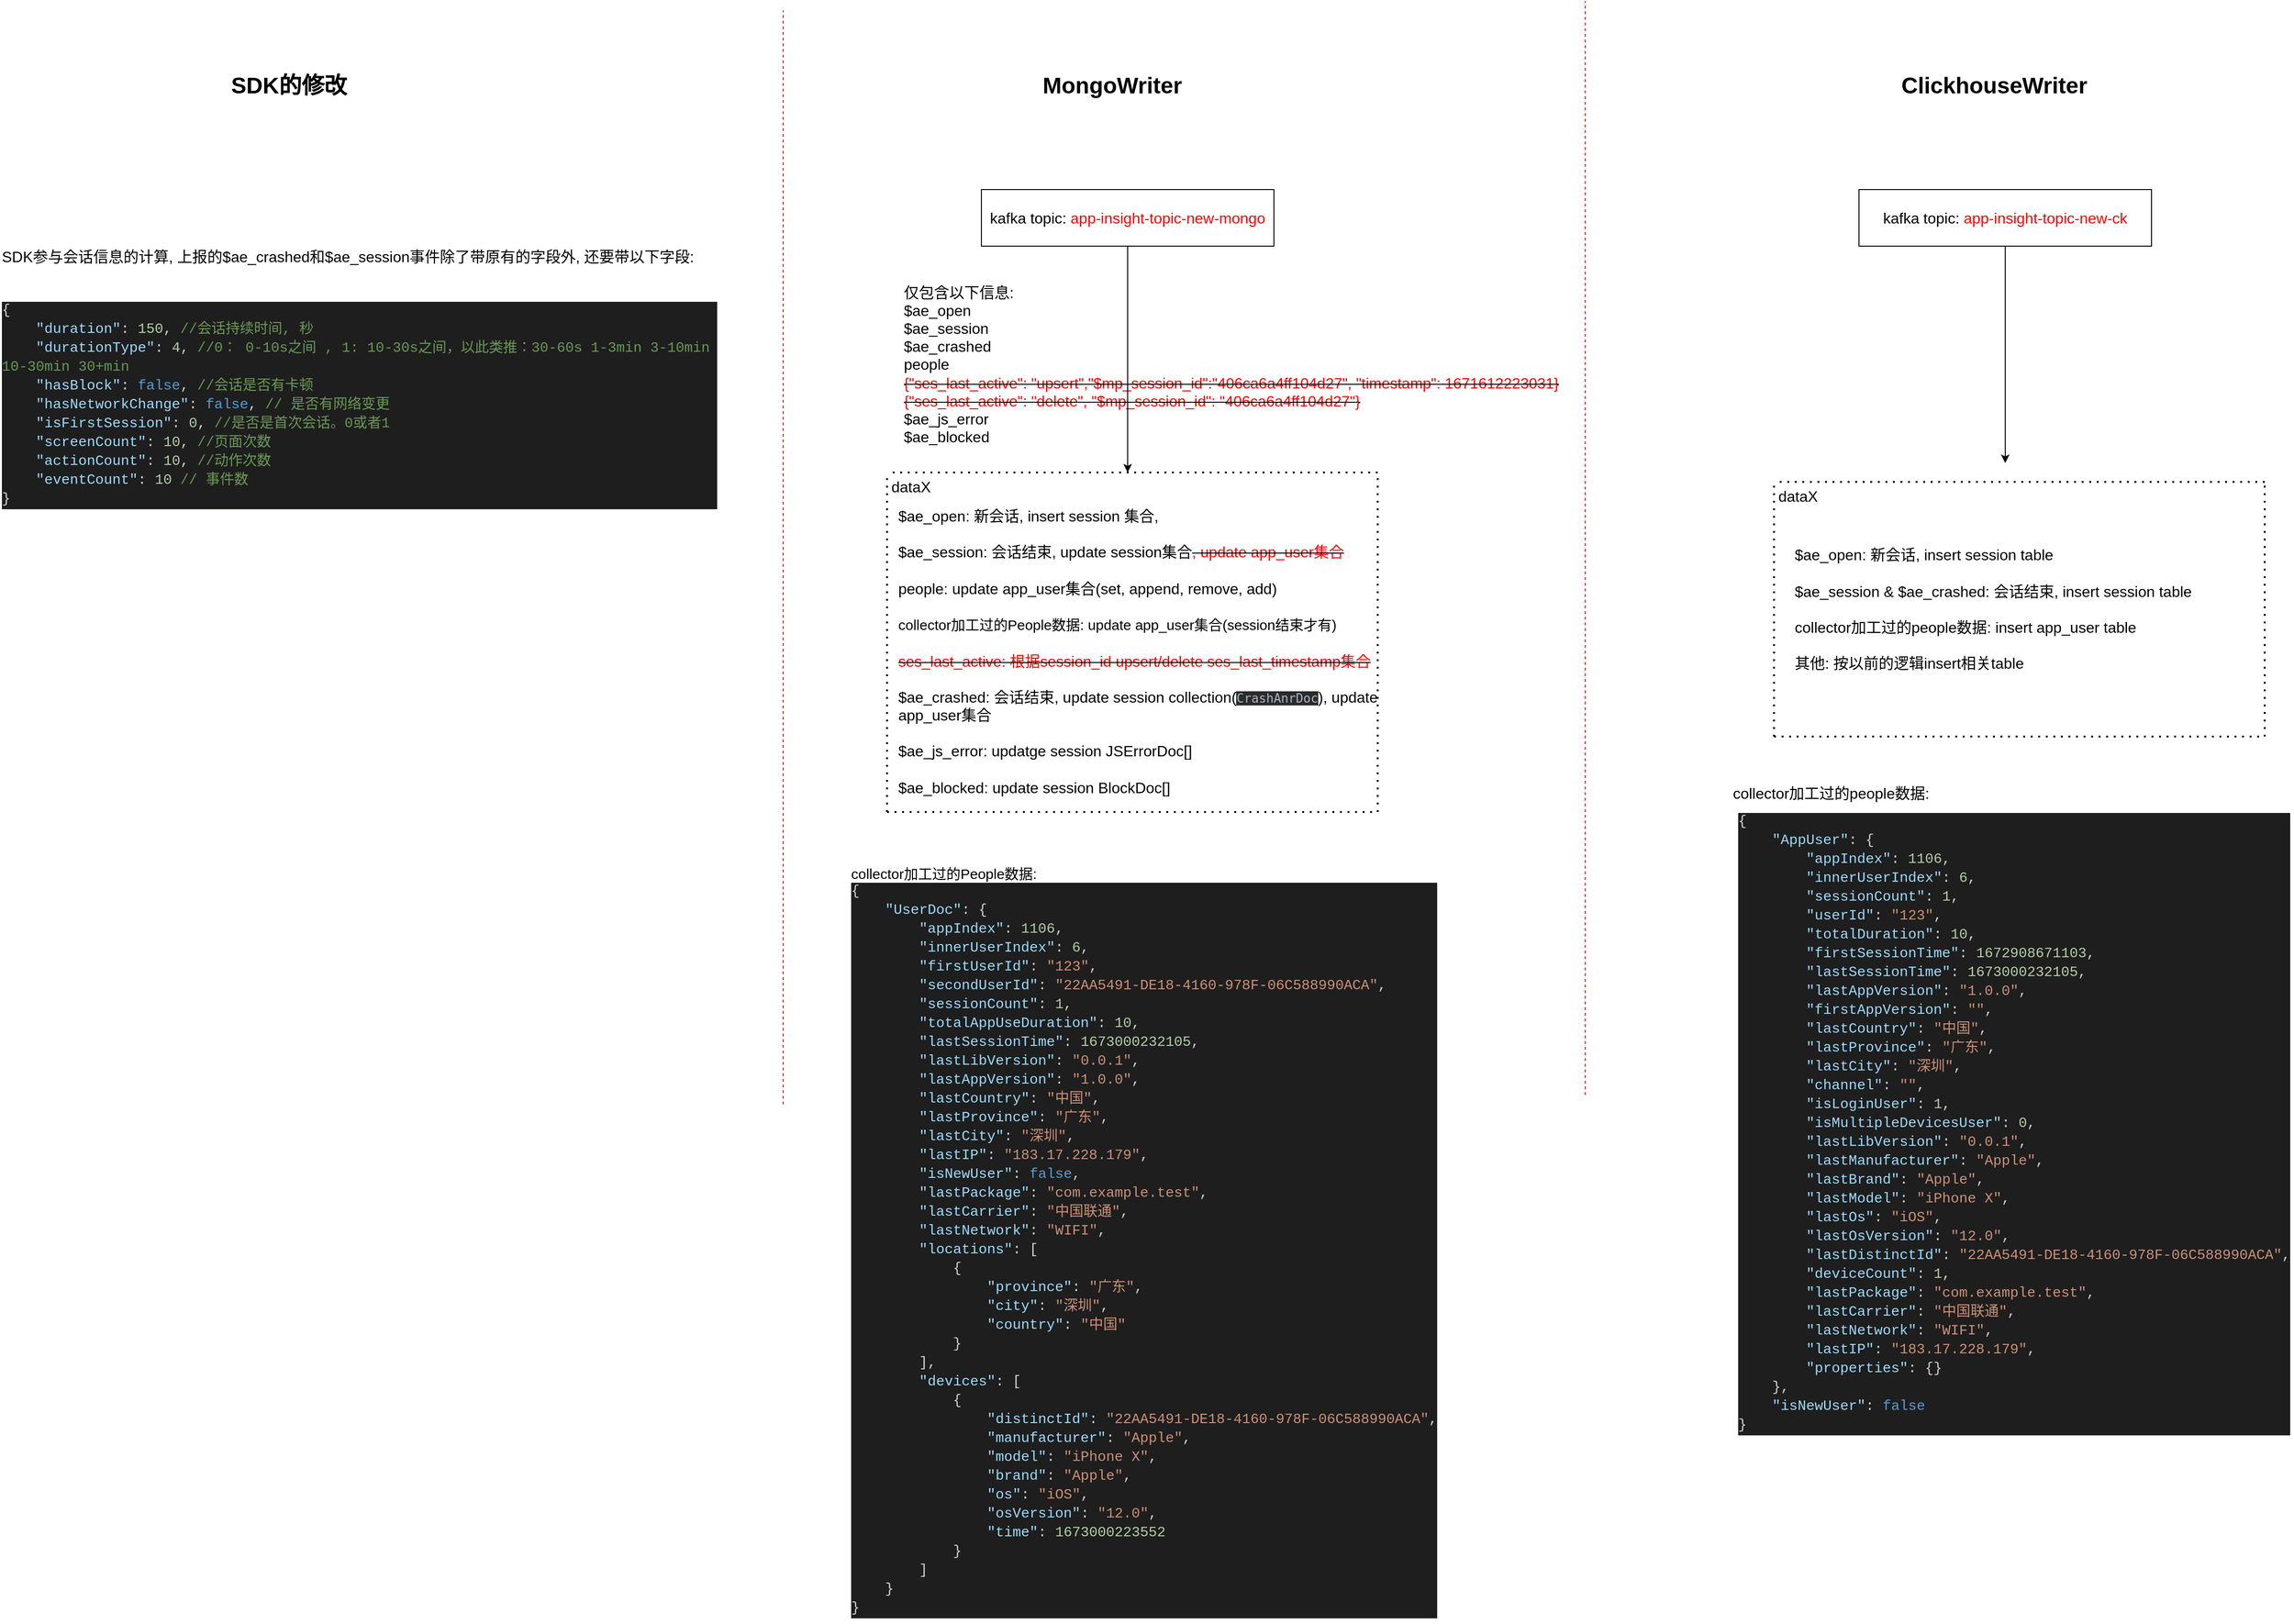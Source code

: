 <mxfile version="20.6.2" type="device"><diagram id="rQK6gWd5GNyABMJk-riK" name="第 1 页"><mxGraphModel dx="1024" dy="604" grid="1" gridSize="10" guides="1" tooltips="1" connect="1" arrows="1" fold="1" page="1" pageScale="1" pageWidth="1600" pageHeight="1200" math="0" shadow="0"><root><mxCell id="0"/><mxCell id="1" parent="0"/><mxCell id="DtQuvlCOOFWUpFNI9Pm0-2" value="&lt;h1&gt;SDK的修改&lt;/h1&gt;&lt;div&gt;&lt;br&gt;&lt;/div&gt;&lt;div&gt;&lt;br&gt;&lt;/div&gt;&lt;div&gt;&lt;br&gt;&lt;/div&gt;&lt;div&gt;&lt;br&gt;&lt;/div&gt;&lt;div&gt;&lt;br&gt;&lt;/div&gt;" style="text;html=1;strokeColor=none;fillColor=none;spacing=5;spacingTop=-20;whiteSpace=wrap;overflow=hidden;rounded=0;" parent="1" vertex="1"><mxGeometry x="380" y="80" width="190" height="120" as="geometry"/></mxCell><mxCell id="DtQuvlCOOFWUpFNI9Pm0-3" value="&lt;font style=&quot;font-size: 16px;&quot;&gt;SDK参与会话信息的计算, 上报的$ae_crashed和$ae_session事件除了带原有的字段外, 还要带以下字段:&lt;br&gt;&lt;br&gt;&lt;br&gt;&lt;div style=&quot;color: rgb(212, 212, 212); background-color: rgb(30, 30, 30); font-family: Consolas, &amp;quot;Courier New&amp;quot;, monospace; font-size: 15px; line-height: 20px;&quot;&gt;&lt;div&gt;{&lt;/div&gt;&lt;div&gt;&amp;nbsp; &amp;nbsp; &lt;span style=&quot;color: #9cdcfe;&quot;&gt;&quot;duration&quot;&lt;/span&gt;: &lt;span style=&quot;color: #b5cea8;&quot;&gt;150&lt;/span&gt;, &lt;span style=&quot;color: #6a9955;&quot;&gt;//会话持续时间, 秒&lt;/span&gt;&lt;/div&gt;&lt;div&gt;&amp;nbsp; &amp;nbsp; &lt;span style=&quot;color: #9cdcfe;&quot;&gt;&quot;durationType&quot;&lt;/span&gt;: &lt;span style=&quot;color: #b5cea8;&quot;&gt;4&lt;/span&gt;, &lt;span style=&quot;color: #6a9955;&quot;&gt;//0： 0-10s之间 , 1: 10-30s之间，以此类推：30-60s 1-3min 3-10min 10-30min 30+min&lt;/span&gt;&lt;/div&gt;&lt;div&gt;&amp;nbsp; &amp;nbsp; &lt;span style=&quot;color: #9cdcfe;&quot;&gt;&quot;hasBlock&quot;&lt;/span&gt;: &lt;span style=&quot;color: #569cd6;&quot;&gt;false&lt;/span&gt;, &lt;span style=&quot;color: #6a9955;&quot;&gt;//会话是否有卡顿&lt;/span&gt;&lt;/div&gt;&lt;div&gt;&amp;nbsp; &amp;nbsp; &lt;span style=&quot;color: #9cdcfe;&quot;&gt;&quot;hasNetworkChange&quot;&lt;/span&gt;: &lt;span style=&quot;color: #569cd6;&quot;&gt;false&lt;/span&gt;, &lt;span style=&quot;color: #6a9955;&quot;&gt;// 是否有网络变更&lt;/span&gt;&lt;/div&gt;&lt;div&gt;&amp;nbsp; &amp;nbsp; &lt;span style=&quot;color: #9cdcfe;&quot;&gt;&quot;isFirstSession&quot;&lt;/span&gt;: &lt;span style=&quot;color: #b5cea8;&quot;&gt;0&lt;/span&gt;, &lt;span style=&quot;color: #6a9955;&quot;&gt;//是否是首次会话。0或者1&lt;/span&gt;&lt;/div&gt;&lt;div&gt;&amp;nbsp; &amp;nbsp; &lt;span style=&quot;color: #9cdcfe;&quot;&gt;&quot;screenCount&quot;&lt;/span&gt;: &lt;span style=&quot;color: #b5cea8;&quot;&gt;10&lt;/span&gt;, &lt;span style=&quot;color: #6a9955;&quot;&gt;//页面次数&lt;/span&gt;&lt;/div&gt;&lt;div&gt;&amp;nbsp; &amp;nbsp; &lt;span style=&quot;color: #9cdcfe;&quot;&gt;&quot;actionCount&quot;&lt;/span&gt;: &lt;span style=&quot;color: #b5cea8;&quot;&gt;10&lt;/span&gt;, &lt;span style=&quot;color: #6a9955;&quot;&gt;//动作次数&lt;/span&gt;&lt;/div&gt;&lt;div&gt;&amp;nbsp; &amp;nbsp; &lt;span style=&quot;color: #9cdcfe;&quot;&gt;&quot;eventCount&quot;&lt;/span&gt;: &lt;span style=&quot;color: #b5cea8;&quot;&gt;10&lt;/span&gt; &lt;span style=&quot;color: #6a9955;&quot;&gt;// 事件数&lt;/span&gt;&lt;/div&gt;&lt;div&gt;}&lt;/div&gt;&lt;/div&gt;&lt;/font&gt;" style="text;html=1;strokeColor=none;fillColor=none;align=left;verticalAlign=middle;whiteSpace=wrap;rounded=0;" parent="1" vertex="1"><mxGeometry x="140" y="350" width="760" height="120" as="geometry"/></mxCell><mxCell id="DtQuvlCOOFWUpFNI9Pm0-4" value="" style="endArrow=none;dashed=1;html=1;rounded=0;fontSize=16;strokeColor=#FF0000;" parent="1" edge="1"><mxGeometry width="50" height="50" relative="1" as="geometry"><mxPoint x="1820" y="1170" as="sourcePoint"/><mxPoint x="1820" y="10" as="targetPoint"/></mxGeometry></mxCell><mxCell id="DtQuvlCOOFWUpFNI9Pm0-5" value="&lt;h1&gt;MongoWriter&lt;/h1&gt;&lt;div&gt;&lt;br&gt;&lt;/div&gt;&lt;div&gt;&lt;br&gt;&lt;/div&gt;&lt;div&gt;&lt;br&gt;&lt;/div&gt;&lt;div&gt;&lt;br&gt;&lt;/div&gt;&lt;div&gt;&lt;br&gt;&lt;/div&gt;" style="text;html=1;strokeColor=none;fillColor=none;spacing=5;spacingTop=-20;whiteSpace=wrap;overflow=hidden;rounded=0;" parent="1" vertex="1"><mxGeometry x="1240" y="80" width="190" height="120" as="geometry"/></mxCell><mxCell id="fqv1lllVN-CU5qHzUYmf-2" value="" style="group" parent="1" vertex="1" connectable="0"><mxGeometry x="1070" y="280" width="1500" height="1450" as="geometry"/></mxCell><mxCell id="DtQuvlCOOFWUpFNI9Pm0-7" value="&lt;div style=&quot;text-align: left;&quot;&gt;仅包含以下信息:&lt;/div&gt;&lt;div style=&quot;text-align: left;&quot;&gt;&lt;span style=&quot;background-color: initial;&quot;&gt;$ae_open&lt;/span&gt;&lt;/div&gt;&lt;div style=&quot;text-align: left;&quot;&gt;&lt;span style=&quot;background-color: initial;&quot;&gt;$ae_session&lt;/span&gt;&lt;/div&gt;&lt;div style=&quot;text-align: left;&quot;&gt;&lt;span style=&quot;background-color: initial;&quot;&gt;$ae_crashed&lt;/span&gt;&lt;/div&gt;&lt;div style=&quot;text-align: left;&quot;&gt;&lt;span style=&quot;background-color: initial;&quot;&gt;people&lt;/span&gt;&lt;/div&gt;&lt;div style=&quot;text-align: left;&quot;&gt;&lt;strike&gt;&lt;font color=&quot;#ff0000&quot;&gt;{&quot;ses_last_active&quot;: &quot;upsert&quot;,&quot;$mp_session_id&quot;:&quot;406ca6a4ff104d27&quot;, &quot;timestamp&quot;:&amp;nbsp;1671612223031&lt;span style=&quot;background-color: initial;&quot;&gt;}&lt;/span&gt;&lt;/font&gt;&lt;/strike&gt;&lt;/div&gt;&lt;div style=&quot;text-align: left;&quot;&gt;&lt;strike&gt;&lt;font color=&quot;#ff0000&quot;&gt;&lt;span style=&quot;background-color: initial;&quot;&gt;{&quot;ses_last_active&quot;: &quot;delete&quot;,&amp;nbsp;&lt;/span&gt;&lt;span style=&quot;background-color: initial;&quot;&gt;&quot;$mp_session_id&quot;: &quot;406ca6a4ff104d27&quot;&lt;/span&gt;&lt;span style=&quot;background-color: initial;&quot;&gt;}&lt;/span&gt;&lt;/font&gt;&lt;/strike&gt;&lt;/div&gt;&lt;div style=&quot;text-align: left;&quot;&gt;&lt;span style=&quot;&quot;&gt;$ae_js_error&lt;/span&gt;&lt;span style=&quot;background-color: initial;&quot;&gt;&lt;br&gt;&lt;/span&gt;&lt;/div&gt;&lt;div style=&quot;text-align: left;&quot;&gt;&lt;span style=&quot;&quot;&gt;$ae_blocked&lt;/span&gt;&lt;span style=&quot;&quot;&gt;&lt;br&gt;&lt;/span&gt;&lt;/div&gt;&lt;span style=&quot;text-align: left;&quot;&gt;&lt;br&gt;&lt;/span&gt;" style="text;html=1;strokeColor=none;fillColor=none;align=center;verticalAlign=middle;whiteSpace=wrap;rounded=0;fontSize=16;" parent="fqv1lllVN-CU5qHzUYmf-2" vertex="1"><mxGeometry x="20" y="110" width="710" height="30" as="geometry"/></mxCell><mxCell id="DtQuvlCOOFWUpFNI9Pm0-12" value="" style="endArrow=classic;html=1;rounded=0;strokeColor=#000000;fontSize=16;exitX=0.5;exitY=1;exitDx=0;exitDy=0;" parent="fqv1lllVN-CU5qHzUYmf-2" source="DtQuvlCOOFWUpFNI9Pm0-6" edge="1"><mxGeometry width="50" height="50" relative="1" as="geometry"><mxPoint x="130" y="40" as="sourcePoint"/><mxPoint x="265" y="230" as="targetPoint"/></mxGeometry></mxCell><mxCell id="fqv1lllVN-CU5qHzUYmf-1" value="" style="group" parent="fqv1lllVN-CU5qHzUYmf-2" vertex="1" connectable="0"><mxGeometry y="230" width="560" height="380" as="geometry"/></mxCell><mxCell id="DtQuvlCOOFWUpFNI9Pm0-8" value="" style="endArrow=none;dashed=1;html=1;dashPattern=1 3;strokeWidth=2;rounded=0;strokeColor=#000000;fontSize=16;" parent="fqv1lllVN-CU5qHzUYmf-1" edge="1"><mxGeometry width="50" height="50" relative="1" as="geometry"><mxPoint x="10" y="360" as="sourcePoint"/><mxPoint x="10" as="targetPoint"/></mxGeometry></mxCell><mxCell id="DtQuvlCOOFWUpFNI9Pm0-9" value="" style="endArrow=none;dashed=1;html=1;dashPattern=1 3;strokeWidth=2;rounded=0;strokeColor=#000000;fontSize=16;" parent="fqv1lllVN-CU5qHzUYmf-1" edge="1"><mxGeometry width="50" height="50" relative="1" as="geometry"><mxPoint x="530" as="sourcePoint"/><mxPoint x="10" as="targetPoint"/></mxGeometry></mxCell><mxCell id="DtQuvlCOOFWUpFNI9Pm0-10" value="" style="endArrow=none;dashed=1;html=1;dashPattern=1 3;strokeWidth=2;rounded=0;strokeColor=#000000;fontSize=16;" parent="fqv1lllVN-CU5qHzUYmf-1" edge="1"><mxGeometry width="50" height="50" relative="1" as="geometry"><mxPoint x="530" y="360" as="sourcePoint"/><mxPoint x="530" as="targetPoint"/></mxGeometry></mxCell><mxCell id="DtQuvlCOOFWUpFNI9Pm0-11" value="dataX" style="text;html=1;align=center;verticalAlign=middle;resizable=0;points=[];autosize=1;strokeColor=none;fillColor=none;fontSize=16;" parent="fqv1lllVN-CU5qHzUYmf-1" vertex="1"><mxGeometry width="70" height="30" as="geometry"/></mxCell><mxCell id="DtQuvlCOOFWUpFNI9Pm0-13" value="$ae_open: 新会话, insert session 集合,&amp;nbsp;&amp;nbsp;&lt;br&gt;&lt;br&gt;$ae_session: 会话结束, update session集合&lt;strike&gt;&lt;font color=&quot;#ff0000&quot;&gt;, update app_user集合&lt;/font&gt;&lt;/strike&gt;&lt;br&gt;&lt;br&gt;people: update app_user集合(set, append, remove, add)&lt;br&gt;&lt;br&gt;&lt;span style=&quot;font-size: 15px;&quot;&gt;collector加工过的People数据: update app_user集合(session结束才有)&lt;/span&gt;&lt;br&gt;&amp;nbsp;&lt;br&gt;&lt;strike&gt;&lt;font color=&quot;#ff0000&quot;&gt;&lt;span style=&quot;&quot;&gt;ses_last_active&lt;/span&gt;: 根据session_id upsert/delete ses_last_timestamp集合&lt;/font&gt;&lt;/strike&gt;&lt;br&gt;&lt;br&gt;$ae_crashed: 会话结束, update session collection(&lt;span style=&quot;background-color: rgb(43, 43, 43); color: rgb(169, 183, 198); font-family: &amp;quot;JetBrains Mono&amp;quot;, monospace; font-size: 9.8pt;&quot;&gt;CrashAnrDoc&lt;/span&gt;&lt;span style=&quot;background-color: initial;&quot;&gt;), update&lt;br&gt;&lt;/span&gt;app_user集合&lt;br&gt;&lt;br&gt;$ae_js_error: updatge session&amp;nbsp;JSErrorDoc[]&lt;br&gt;&lt;br&gt;$ae_blocked: update session&amp;nbsp;BlockDoc[]" style="text;html=1;align=left;verticalAlign=middle;resizable=0;points=[];autosize=1;strokeColor=none;fillColor=none;fontSize=16;" parent="fqv1lllVN-CU5qHzUYmf-1" vertex="1"><mxGeometry x="20" y="30" width="520" height="320" as="geometry"/></mxCell><mxCell id="DtQuvlCOOFWUpFNI9Pm0-14" value="" style="endArrow=none;dashed=1;html=1;dashPattern=1 3;strokeWidth=2;rounded=0;strokeColor=#000000;fontSize=16;" parent="fqv1lllVN-CU5qHzUYmf-1" edge="1"><mxGeometry width="50" height="50" relative="1" as="geometry"><mxPoint x="10" y="360" as="sourcePoint"/><mxPoint x="530" y="360" as="targetPoint"/></mxGeometry></mxCell><mxCell id="fqv1lllVN-CU5qHzUYmf-6" value="" style="group" parent="fqv1lllVN-CU5qHzUYmf-2" vertex="1" connectable="0"><mxGeometry x="940" y="240" width="560" height="270" as="geometry"/></mxCell><mxCell id="fqv1lllVN-CU5qHzUYmf-7" value="" style="endArrow=none;dashed=1;html=1;dashPattern=1 3;strokeWidth=2;rounded=0;strokeColor=#000000;fontSize=16;" parent="fqv1lllVN-CU5qHzUYmf-6" edge="1"><mxGeometry width="50" height="50" relative="1" as="geometry"><mxPoint x="10" y="270" as="sourcePoint"/><mxPoint x="10" as="targetPoint"/></mxGeometry></mxCell><mxCell id="fqv1lllVN-CU5qHzUYmf-8" value="" style="endArrow=none;dashed=1;html=1;dashPattern=1 3;strokeWidth=2;rounded=0;strokeColor=#000000;fontSize=16;" parent="fqv1lllVN-CU5qHzUYmf-6" edge="1"><mxGeometry width="50" height="50" relative="1" as="geometry"><mxPoint x="530" as="sourcePoint"/><mxPoint x="10" as="targetPoint"/></mxGeometry></mxCell><mxCell id="fqv1lllVN-CU5qHzUYmf-9" value="" style="endArrow=none;dashed=1;html=1;dashPattern=1 3;strokeWidth=2;rounded=0;strokeColor=#000000;fontSize=16;" parent="fqv1lllVN-CU5qHzUYmf-6" edge="1"><mxGeometry width="50" height="50" relative="1" as="geometry"><mxPoint x="530" y="270" as="sourcePoint"/><mxPoint x="530" as="targetPoint"/></mxGeometry></mxCell><mxCell id="fqv1lllVN-CU5qHzUYmf-10" value="dataX" style="text;html=1;align=center;verticalAlign=middle;resizable=0;points=[];autosize=1;strokeColor=none;fillColor=none;fontSize=16;" parent="fqv1lllVN-CU5qHzUYmf-6" vertex="1"><mxGeometry width="70" height="30" as="geometry"/></mxCell><mxCell id="fqv1lllVN-CU5qHzUYmf-11" value="$ae_open: 新会话, insert session table&amp;nbsp;&amp;nbsp;&lt;br&gt;&lt;br&gt;$ae_session &amp;amp; $ae_crashed: 会话结束, insert session table&lt;br&gt;&lt;br&gt;collector加工过的people数据: insert app_user table&lt;br&gt;&amp;nbsp;&lt;br&gt;其他: 按以前的逻辑insert相关table" style="text;html=1;align=left;verticalAlign=middle;resizable=0;points=[];autosize=1;strokeColor=none;fillColor=none;fontSize=16;" parent="fqv1lllVN-CU5qHzUYmf-6" vertex="1"><mxGeometry x="30" y="60" width="440" height="150" as="geometry"/></mxCell><mxCell id="fqv1lllVN-CU5qHzUYmf-12" value="" style="endArrow=none;dashed=1;html=1;dashPattern=1 3;strokeWidth=2;rounded=0;strokeColor=#000000;fontSize=16;" parent="fqv1lllVN-CU5qHzUYmf-6" edge="1"><mxGeometry width="50" height="50" relative="1" as="geometry"><mxPoint x="10" y="270" as="sourcePoint"/><mxPoint x="530" y="270" as="targetPoint"/></mxGeometry></mxCell><mxCell id="fqv1lllVN-CU5qHzUYmf-16" value="&lt;span style=&quot;font-size: 16px; text-align: left;&quot;&gt;collector加工过的people数据:&lt;/span&gt;" style="text;html=1;align=center;verticalAlign=middle;resizable=0;points=[];autosize=1;strokeColor=none;fillColor=none;" parent="fqv1lllVN-CU5qHzUYmf-2" vertex="1"><mxGeometry x="895" y="555" width="230" height="30" as="geometry"/></mxCell><mxCell id="fqv1lllVN-CU5qHzUYmf-14" value="&lt;div style=&quot;color: rgb(212, 212, 212); background-color: rgb(30, 30, 30); font-family: Consolas, &amp;quot;Courier New&amp;quot;, monospace; font-size: 15px; line-height: 20px;&quot;&gt;&lt;div style=&quot;line-height: 20px;&quot;&gt;&lt;div&gt;{&lt;/div&gt;&lt;div&gt;&amp;nbsp; &amp;nbsp; &lt;span style=&quot;color: #9cdcfe;&quot;&gt;&quot;AppUser&quot;&lt;/span&gt;: {&lt;/div&gt;&lt;div&gt;&amp;nbsp; &amp;nbsp; &amp;nbsp; &amp;nbsp; &lt;span style=&quot;color: #9cdcfe;&quot;&gt;&quot;appIndex&quot;&lt;/span&gt;: &lt;span style=&quot;color: #b5cea8;&quot;&gt;1106&lt;/span&gt;,&lt;/div&gt;&lt;div&gt;&amp;nbsp; &amp;nbsp; &amp;nbsp; &amp;nbsp; &lt;span style=&quot;color: #9cdcfe;&quot;&gt;&quot;innerUserIndex&quot;&lt;/span&gt;: &lt;span style=&quot;color: #b5cea8;&quot;&gt;6&lt;/span&gt;,&lt;/div&gt;&lt;div&gt;&amp;nbsp; &amp;nbsp; &amp;nbsp; &amp;nbsp; &lt;span style=&quot;color: #9cdcfe;&quot;&gt;&quot;sessionCount&quot;&lt;/span&gt;: &lt;span style=&quot;color: #b5cea8;&quot;&gt;1&lt;/span&gt;,&lt;/div&gt;&lt;div&gt;&amp;nbsp; &amp;nbsp; &amp;nbsp; &amp;nbsp; &lt;span style=&quot;color: #9cdcfe;&quot;&gt;&quot;userId&quot;&lt;/span&gt;: &lt;span style=&quot;color: #ce9178;&quot;&gt;&quot;123&quot;&lt;/span&gt;,&lt;/div&gt;&lt;div&gt;&amp;nbsp; &amp;nbsp; &amp;nbsp; &amp;nbsp; &lt;span style=&quot;color: #9cdcfe;&quot;&gt;&quot;totalDuration&quot;&lt;/span&gt;: &lt;span style=&quot;color: #b5cea8;&quot;&gt;10&lt;/span&gt;,&lt;/div&gt;&lt;div&gt;&amp;nbsp; &amp;nbsp; &amp;nbsp; &amp;nbsp; &lt;span style=&quot;color: #9cdcfe;&quot;&gt;&quot;firstSessionTime&quot;&lt;/span&gt;: &lt;span style=&quot;color: #b5cea8;&quot;&gt;1672908671103&lt;/span&gt;,&lt;/div&gt;&lt;div&gt;&amp;nbsp; &amp;nbsp; &amp;nbsp; &amp;nbsp; &lt;span style=&quot;color: #9cdcfe;&quot;&gt;&quot;lastSessionTime&quot;&lt;/span&gt;: &lt;span style=&quot;color: #b5cea8;&quot;&gt;1673000232105&lt;/span&gt;,&lt;/div&gt;&lt;div&gt;&amp;nbsp; &amp;nbsp; &amp;nbsp; &amp;nbsp; &lt;span style=&quot;color: #9cdcfe;&quot;&gt;&quot;lastAppVersion&quot;&lt;/span&gt;: &lt;span style=&quot;color: #ce9178;&quot;&gt;&quot;1.0.0&quot;&lt;/span&gt;,&lt;/div&gt;&lt;div&gt;&amp;nbsp; &amp;nbsp; &amp;nbsp; &amp;nbsp; &lt;span style=&quot;color: #9cdcfe;&quot;&gt;&quot;firstAppVersion&quot;&lt;/span&gt;: &lt;span style=&quot;color: #ce9178;&quot;&gt;&quot;&quot;&lt;/span&gt;,&lt;/div&gt;&lt;div&gt;&amp;nbsp; &amp;nbsp; &amp;nbsp; &amp;nbsp; &lt;span style=&quot;color: #9cdcfe;&quot;&gt;&quot;lastCountry&quot;&lt;/span&gt;: &lt;span style=&quot;color: #ce9178;&quot;&gt;&quot;中国&quot;&lt;/span&gt;,&lt;/div&gt;&lt;div&gt;&amp;nbsp; &amp;nbsp; &amp;nbsp; &amp;nbsp; &lt;span style=&quot;color: #9cdcfe;&quot;&gt;&quot;lastProvince&quot;&lt;/span&gt;: &lt;span style=&quot;color: #ce9178;&quot;&gt;&quot;广东&quot;&lt;/span&gt;,&lt;/div&gt;&lt;div&gt;&amp;nbsp; &amp;nbsp; &amp;nbsp; &amp;nbsp; &lt;span style=&quot;color: #9cdcfe;&quot;&gt;&quot;lastCity&quot;&lt;/span&gt;: &lt;span style=&quot;color: #ce9178;&quot;&gt;&quot;深圳&quot;&lt;/span&gt;,&lt;/div&gt;&lt;div&gt;&amp;nbsp; &amp;nbsp; &amp;nbsp; &amp;nbsp; &lt;span style=&quot;color: #9cdcfe;&quot;&gt;&quot;channel&quot;&lt;/span&gt;: &lt;span style=&quot;color: #ce9178;&quot;&gt;&quot;&quot;&lt;/span&gt;,&lt;/div&gt;&lt;div&gt;&amp;nbsp; &amp;nbsp; &amp;nbsp; &amp;nbsp; &lt;span style=&quot;color: #9cdcfe;&quot;&gt;&quot;isLoginUser&quot;&lt;/span&gt;: &lt;span style=&quot;color: #b5cea8;&quot;&gt;1&lt;/span&gt;,&lt;/div&gt;&lt;div&gt;&amp;nbsp; &amp;nbsp; &amp;nbsp; &amp;nbsp; &lt;span style=&quot;color: #9cdcfe;&quot;&gt;&quot;isMultipleDevicesUser&quot;&lt;/span&gt;: &lt;span style=&quot;color: #b5cea8;&quot;&gt;0&lt;/span&gt;,&lt;/div&gt;&lt;div&gt;&amp;nbsp; &amp;nbsp; &amp;nbsp; &amp;nbsp; &lt;span style=&quot;color: #9cdcfe;&quot;&gt;&quot;lastLibVersion&quot;&lt;/span&gt;: &lt;span style=&quot;color: #ce9178;&quot;&gt;&quot;0.0.1&quot;&lt;/span&gt;,&lt;/div&gt;&lt;div&gt;&amp;nbsp; &amp;nbsp; &amp;nbsp; &amp;nbsp; &lt;span style=&quot;color: #9cdcfe;&quot;&gt;&quot;lastManufacturer&quot;&lt;/span&gt;: &lt;span style=&quot;color: #ce9178;&quot;&gt;&quot;Apple&quot;&lt;/span&gt;,&lt;/div&gt;&lt;div&gt;&amp;nbsp; &amp;nbsp; &amp;nbsp; &amp;nbsp; &lt;span style=&quot;color: #9cdcfe;&quot;&gt;&quot;lastBrand&quot;&lt;/span&gt;: &lt;span style=&quot;color: #ce9178;&quot;&gt;&quot;Apple&quot;&lt;/span&gt;,&lt;/div&gt;&lt;div&gt;&amp;nbsp; &amp;nbsp; &amp;nbsp; &amp;nbsp; &lt;span style=&quot;color: #9cdcfe;&quot;&gt;&quot;lastModel&quot;&lt;/span&gt;: &lt;span style=&quot;color: #ce9178;&quot;&gt;&quot;iPhone X&quot;&lt;/span&gt;,&lt;/div&gt;&lt;div&gt;&amp;nbsp; &amp;nbsp; &amp;nbsp; &amp;nbsp; &lt;span style=&quot;color: #9cdcfe;&quot;&gt;&quot;lastOs&quot;&lt;/span&gt;: &lt;span style=&quot;color: #ce9178;&quot;&gt;&quot;iOS&quot;&lt;/span&gt;,&lt;/div&gt;&lt;div&gt;&amp;nbsp; &amp;nbsp; &amp;nbsp; &amp;nbsp; &lt;span style=&quot;color: #9cdcfe;&quot;&gt;&quot;lastOsVersion&quot;&lt;/span&gt;: &lt;span style=&quot;color: #ce9178;&quot;&gt;&quot;12.0&quot;&lt;/span&gt;,&lt;/div&gt;&lt;div&gt;&amp;nbsp; &amp;nbsp; &amp;nbsp; &amp;nbsp; &lt;span style=&quot;color: #9cdcfe;&quot;&gt;&quot;lastDistinctId&quot;&lt;/span&gt;: &lt;span style=&quot;color: #ce9178;&quot;&gt;&quot;22AA5491-DE18-4160-978F-06C588990ACA&quot;&lt;/span&gt;,&lt;/div&gt;&lt;div&gt;&amp;nbsp; &amp;nbsp; &amp;nbsp; &amp;nbsp; &lt;span style=&quot;color: #9cdcfe;&quot;&gt;&quot;deviceCount&quot;&lt;/span&gt;: &lt;span style=&quot;color: #b5cea8;&quot;&gt;1&lt;/span&gt;,&lt;/div&gt;&lt;div&gt;&amp;nbsp; &amp;nbsp; &amp;nbsp; &amp;nbsp; &lt;span style=&quot;color: #9cdcfe;&quot;&gt;&quot;lastPackage&quot;&lt;/span&gt;: &lt;span style=&quot;color: #ce9178;&quot;&gt;&quot;com.example.test&quot;&lt;/span&gt;,&lt;/div&gt;&lt;div&gt;&amp;nbsp; &amp;nbsp; &amp;nbsp; &amp;nbsp; &lt;span style=&quot;color: #9cdcfe;&quot;&gt;&quot;lastCarrier&quot;&lt;/span&gt;: &lt;span style=&quot;color: #ce9178;&quot;&gt;&quot;中国联通&quot;&lt;/span&gt;,&lt;/div&gt;&lt;div&gt;&amp;nbsp; &amp;nbsp; &amp;nbsp; &amp;nbsp; &lt;span style=&quot;color: #9cdcfe;&quot;&gt;&quot;lastNetwork&quot;&lt;/span&gt;: &lt;span style=&quot;color: #ce9178;&quot;&gt;&quot;WIFI&quot;&lt;/span&gt;,&lt;/div&gt;&lt;div&gt;&amp;nbsp; &amp;nbsp; &amp;nbsp; &amp;nbsp; &lt;span style=&quot;color: #9cdcfe;&quot;&gt;&quot;lastIP&quot;&lt;/span&gt;: &lt;span style=&quot;color: #ce9178;&quot;&gt;&quot;183.17.228.179&quot;&lt;/span&gt;,&lt;/div&gt;&lt;div&gt;&amp;nbsp; &amp;nbsp; &amp;nbsp; &amp;nbsp; &lt;span style=&quot;color: #9cdcfe;&quot;&gt;&quot;properties&quot;&lt;/span&gt;: {}&lt;/div&gt;&lt;div&gt;&amp;nbsp; &amp;nbsp; },&lt;/div&gt;&lt;div&gt;&amp;nbsp; &amp;nbsp; &lt;span style=&quot;color: #9cdcfe;&quot;&gt;&quot;isNewUser&quot;&lt;/span&gt;: &lt;span style=&quot;color: #569cd6;&quot;&gt;false&lt;/span&gt;&lt;/div&gt;&lt;div&gt;}&lt;/div&gt;&lt;/div&gt;&lt;/div&gt;" style="text;html=1;align=left;verticalAlign=middle;resizable=0;points=[];autosize=1;strokeColor=none;fillColor=none;" parent="fqv1lllVN-CU5qHzUYmf-2" vertex="1"><mxGeometry x="910" y="585" width="560" height="670" as="geometry"/></mxCell><mxCell id="glbM1cK8dcFac4NOkFgi-1" value="&lt;font style=&quot;font-size: 15px;&quot;&gt;collector加工过的People数据:&lt;/font&gt;&lt;br&gt;&lt;div style=&quot;color: rgb(212, 212, 212); background-color: rgb(30, 30, 30); font-family: Consolas, &amp;quot;Courier New&amp;quot;, monospace; font-size: 15px; line-height: 20px;&quot;&gt;&lt;div&gt;{&lt;/div&gt;&lt;div&gt;&amp;nbsp; &amp;nbsp; &lt;span style=&quot;color: #9cdcfe;&quot;&gt;&quot;UserDoc&quot;&lt;/span&gt;: {&lt;/div&gt;&lt;div&gt;&amp;nbsp; &amp;nbsp; &amp;nbsp; &amp;nbsp; &lt;span style=&quot;color: #9cdcfe;&quot;&gt;&quot;appIndex&quot;&lt;/span&gt;: &lt;span style=&quot;color: #b5cea8;&quot;&gt;1106&lt;/span&gt;,&lt;/div&gt;&lt;div&gt;&amp;nbsp; &amp;nbsp; &amp;nbsp; &amp;nbsp; &lt;span style=&quot;color: #9cdcfe;&quot;&gt;&quot;innerUserIndex&quot;&lt;/span&gt;: &lt;span style=&quot;color: #b5cea8;&quot;&gt;6&lt;/span&gt;,&lt;/div&gt;&lt;div&gt;&amp;nbsp; &amp;nbsp; &amp;nbsp; &amp;nbsp; &lt;span style=&quot;color: #9cdcfe;&quot;&gt;&quot;firstUserId&quot;&lt;/span&gt;: &lt;span style=&quot;color: #ce9178;&quot;&gt;&quot;123&quot;&lt;/span&gt;,&lt;/div&gt;&lt;div&gt;&amp;nbsp; &amp;nbsp; &amp;nbsp; &amp;nbsp; &lt;span style=&quot;color: #9cdcfe;&quot;&gt;&quot;secondUserId&quot;&lt;/span&gt;: &lt;span style=&quot;color: #ce9178;&quot;&gt;&quot;22AA5491-DE18-4160-978F-06C588990ACA&quot;&lt;/span&gt;,&lt;/div&gt;&lt;div&gt;&amp;nbsp; &amp;nbsp; &amp;nbsp; &amp;nbsp; &lt;span style=&quot;color: #9cdcfe;&quot;&gt;&quot;sessionCount&quot;&lt;/span&gt;: &lt;span style=&quot;color: #b5cea8;&quot;&gt;1&lt;/span&gt;,&lt;/div&gt;&lt;div&gt;&amp;nbsp; &amp;nbsp; &amp;nbsp; &amp;nbsp; &lt;span style=&quot;color: #9cdcfe;&quot;&gt;&quot;totalAppUseDuration&quot;&lt;/span&gt;: &lt;span style=&quot;color: #b5cea8;&quot;&gt;10&lt;/span&gt;,&lt;/div&gt;&lt;div&gt;&amp;nbsp; &amp;nbsp; &amp;nbsp; &amp;nbsp; &lt;span style=&quot;color: #9cdcfe;&quot;&gt;&quot;lastSessionTime&quot;&lt;/span&gt;: &lt;span style=&quot;color: #b5cea8;&quot;&gt;1673000232105&lt;/span&gt;,&lt;/div&gt;&lt;div&gt;&amp;nbsp; &amp;nbsp; &amp;nbsp; &amp;nbsp; &lt;span style=&quot;color: #9cdcfe;&quot;&gt;&quot;lastLibVersion&quot;&lt;/span&gt;: &lt;span style=&quot;color: #ce9178;&quot;&gt;&quot;0.0.1&quot;&lt;/span&gt;,&lt;/div&gt;&lt;div&gt;&amp;nbsp; &amp;nbsp; &amp;nbsp; &amp;nbsp; &lt;span style=&quot;color: #9cdcfe;&quot;&gt;&quot;lastAppVersion&quot;&lt;/span&gt;: &lt;span style=&quot;color: #ce9178;&quot;&gt;&quot;1.0.0&quot;&lt;/span&gt;,&lt;/div&gt;&lt;div&gt;&amp;nbsp; &amp;nbsp; &amp;nbsp; &amp;nbsp; &lt;span style=&quot;color: #9cdcfe;&quot;&gt;&quot;lastCountry&quot;&lt;/span&gt;: &lt;span style=&quot;color: #ce9178;&quot;&gt;&quot;中国&quot;&lt;/span&gt;,&lt;/div&gt;&lt;div&gt;&amp;nbsp; &amp;nbsp; &amp;nbsp; &amp;nbsp; &lt;span style=&quot;color: #9cdcfe;&quot;&gt;&quot;lastProvince&quot;&lt;/span&gt;: &lt;span style=&quot;color: #ce9178;&quot;&gt;&quot;广东&quot;&lt;/span&gt;,&lt;/div&gt;&lt;div&gt;&amp;nbsp; &amp;nbsp; &amp;nbsp; &amp;nbsp; &lt;span style=&quot;color: #9cdcfe;&quot;&gt;&quot;lastCity&quot;&lt;/span&gt;: &lt;span style=&quot;color: #ce9178;&quot;&gt;&quot;深圳&quot;&lt;/span&gt;,&lt;/div&gt;&lt;div&gt;&amp;nbsp; &amp;nbsp; &amp;nbsp; &amp;nbsp; &lt;span style=&quot;color: #9cdcfe;&quot;&gt;&quot;lastIP&quot;&lt;/span&gt;: &lt;span style=&quot;color: #ce9178;&quot;&gt;&quot;183.17.228.179&quot;&lt;/span&gt;,&lt;/div&gt;&lt;div&gt;&amp;nbsp; &amp;nbsp; &amp;nbsp; &amp;nbsp; &lt;span style=&quot;color: #9cdcfe;&quot;&gt;&quot;isNewUser&quot;&lt;/span&gt;: &lt;span style=&quot;color: #569cd6;&quot;&gt;false&lt;/span&gt;,&lt;/div&gt;&lt;div&gt;&amp;nbsp; &amp;nbsp; &amp;nbsp; &amp;nbsp; &lt;span style=&quot;color: #9cdcfe;&quot;&gt;&quot;lastPackage&quot;&lt;/span&gt;: &lt;span style=&quot;color: #ce9178;&quot;&gt;&quot;com.example.test&quot;&lt;/span&gt;,&lt;/div&gt;&lt;div&gt;&amp;nbsp; &amp;nbsp; &amp;nbsp; &amp;nbsp; &lt;span style=&quot;color: #9cdcfe;&quot;&gt;&quot;lastCarrier&quot;&lt;/span&gt;: &lt;span style=&quot;color: #ce9178;&quot;&gt;&quot;中国联通&quot;&lt;/span&gt;,&lt;/div&gt;&lt;div&gt;&amp;nbsp; &amp;nbsp; &amp;nbsp; &amp;nbsp; &lt;span style=&quot;color: #9cdcfe;&quot;&gt;&quot;lastNetwork&quot;&lt;/span&gt;: &lt;span style=&quot;color: #ce9178;&quot;&gt;&quot;WIFI&quot;&lt;/span&gt;,&lt;/div&gt;&lt;div&gt;&amp;nbsp; &amp;nbsp; &amp;nbsp; &amp;nbsp; &lt;span style=&quot;color: #9cdcfe;&quot;&gt;&quot;locations&quot;&lt;/span&gt;: [&lt;/div&gt;&lt;div&gt;&amp;nbsp; &amp;nbsp; &amp;nbsp; &amp;nbsp; &amp;nbsp; &amp;nbsp; {&lt;/div&gt;&lt;div&gt;&amp;nbsp; &amp;nbsp; &amp;nbsp; &amp;nbsp; &amp;nbsp; &amp;nbsp; &amp;nbsp; &amp;nbsp; &lt;span style=&quot;color: #9cdcfe;&quot;&gt;&quot;province&quot;&lt;/span&gt;: &lt;span style=&quot;color: #ce9178;&quot;&gt;&quot;广东&quot;&lt;/span&gt;,&lt;/div&gt;&lt;div&gt;&amp;nbsp; &amp;nbsp; &amp;nbsp; &amp;nbsp; &amp;nbsp; &amp;nbsp; &amp;nbsp; &amp;nbsp; &lt;span style=&quot;color: #9cdcfe;&quot;&gt;&quot;city&quot;&lt;/span&gt;: &lt;span style=&quot;color: #ce9178;&quot;&gt;&quot;深圳&quot;&lt;/span&gt;,&lt;/div&gt;&lt;div&gt;&amp;nbsp; &amp;nbsp; &amp;nbsp; &amp;nbsp; &amp;nbsp; &amp;nbsp; &amp;nbsp; &amp;nbsp; &lt;span style=&quot;color: #9cdcfe;&quot;&gt;&quot;country&quot;&lt;/span&gt;: &lt;span style=&quot;color: #ce9178;&quot;&gt;&quot;中国&quot;&lt;/span&gt;&lt;/div&gt;&lt;div&gt;&amp;nbsp; &amp;nbsp; &amp;nbsp; &amp;nbsp; &amp;nbsp; &amp;nbsp; }&lt;/div&gt;&lt;div&gt;&amp;nbsp; &amp;nbsp; &amp;nbsp; &amp;nbsp; ],&lt;/div&gt;&lt;div&gt;&amp;nbsp; &amp;nbsp; &amp;nbsp; &amp;nbsp; &lt;span style=&quot;color: #9cdcfe;&quot;&gt;&quot;devices&quot;&lt;/span&gt;: [&lt;/div&gt;&lt;div&gt;&amp;nbsp; &amp;nbsp; &amp;nbsp; &amp;nbsp; &amp;nbsp; &amp;nbsp; {&lt;/div&gt;&lt;div&gt;&amp;nbsp; &amp;nbsp; &amp;nbsp; &amp;nbsp; &amp;nbsp; &amp;nbsp; &amp;nbsp; &amp;nbsp; &lt;span style=&quot;color: #9cdcfe;&quot;&gt;&quot;distinctId&quot;&lt;/span&gt;: &lt;span style=&quot;color: #ce9178;&quot;&gt;&quot;22AA5491-DE18-4160-978F-06C588990ACA&quot;&lt;/span&gt;,&lt;/div&gt;&lt;div&gt;&amp;nbsp; &amp;nbsp; &amp;nbsp; &amp;nbsp; &amp;nbsp; &amp;nbsp; &amp;nbsp; &amp;nbsp; &lt;span style=&quot;color: #9cdcfe;&quot;&gt;&quot;manufacturer&quot;&lt;/span&gt;: &lt;span style=&quot;color: #ce9178;&quot;&gt;&quot;Apple&quot;&lt;/span&gt;,&lt;/div&gt;&lt;div&gt;&amp;nbsp; &amp;nbsp; &amp;nbsp; &amp;nbsp; &amp;nbsp; &amp;nbsp; &amp;nbsp; &amp;nbsp; &lt;span style=&quot;color: #9cdcfe;&quot;&gt;&quot;model&quot;&lt;/span&gt;: &lt;span style=&quot;color: #ce9178;&quot;&gt;&quot;iPhone X&quot;&lt;/span&gt;,&lt;/div&gt;&lt;div&gt;&amp;nbsp; &amp;nbsp; &amp;nbsp; &amp;nbsp; &amp;nbsp; &amp;nbsp; &amp;nbsp; &amp;nbsp; &lt;span style=&quot;color: #9cdcfe;&quot;&gt;&quot;brand&quot;&lt;/span&gt;: &lt;span style=&quot;color: #ce9178;&quot;&gt;&quot;Apple&quot;&lt;/span&gt;,&lt;/div&gt;&lt;div&gt;&amp;nbsp; &amp;nbsp; &amp;nbsp; &amp;nbsp; &amp;nbsp; &amp;nbsp; &amp;nbsp; &amp;nbsp; &lt;span style=&quot;color: #9cdcfe;&quot;&gt;&quot;os&quot;&lt;/span&gt;: &lt;span style=&quot;color: #ce9178;&quot;&gt;&quot;iOS&quot;&lt;/span&gt;,&lt;/div&gt;&lt;div&gt;&amp;nbsp; &amp;nbsp; &amp;nbsp; &amp;nbsp; &amp;nbsp; &amp;nbsp; &amp;nbsp; &amp;nbsp; &lt;span style=&quot;color: #9cdcfe;&quot;&gt;&quot;osVersion&quot;&lt;/span&gt;: &lt;span style=&quot;color: #ce9178;&quot;&gt;&quot;12.0&quot;&lt;/span&gt;,&lt;/div&gt;&lt;div&gt;&amp;nbsp; &amp;nbsp; &amp;nbsp; &amp;nbsp; &amp;nbsp; &amp;nbsp; &amp;nbsp; &amp;nbsp; &lt;span style=&quot;color: #9cdcfe;&quot;&gt;&quot;time&quot;&lt;/span&gt;: &lt;span style=&quot;color: #b5cea8;&quot;&gt;1673000223552&lt;/span&gt;&lt;/div&gt;&lt;div&gt;&amp;nbsp; &amp;nbsp; &amp;nbsp; &amp;nbsp; &amp;nbsp; &amp;nbsp; }&lt;/div&gt;&lt;div&gt;&amp;nbsp; &amp;nbsp; &amp;nbsp; &amp;nbsp; ]&lt;/div&gt;&lt;div&gt;&amp;nbsp; &amp;nbsp; }&lt;/div&gt;&lt;div&gt;}&lt;/div&gt;&lt;/div&gt;" style="text;html=1;align=left;verticalAlign=middle;resizable=0;points=[];autosize=1;strokeColor=none;fillColor=none;" vertex="1" parent="fqv1lllVN-CU5qHzUYmf-2"><mxGeometry x="-30" y="640" width="590" height="810" as="geometry"/></mxCell><mxCell id="fqv1lllVN-CU5qHzUYmf-3" value="&lt;h1&gt;ClickhouseWriter&lt;/h1&gt;&lt;div&gt;&lt;br&gt;&lt;/div&gt;&lt;div&gt;&lt;br&gt;&lt;/div&gt;&lt;div&gt;&lt;br&gt;&lt;/div&gt;&lt;div&gt;&lt;br&gt;&lt;/div&gt;&lt;div&gt;&lt;br&gt;&lt;/div&gt;" style="text;html=1;strokeColor=none;fillColor=none;spacing=5;spacingTop=-20;whiteSpace=wrap;overflow=hidden;rounded=0;" parent="1" vertex="1"><mxGeometry x="2150" y="80" width="230" height="120" as="geometry"/></mxCell><mxCell id="fqv1lllVN-CU5qHzUYmf-4" value="" style="endArrow=none;dashed=1;html=1;rounded=0;fontSize=16;strokeColor=#FF0000;" parent="1" edge="1"><mxGeometry width="50" height="50" relative="1" as="geometry"><mxPoint x="970" y="1180" as="sourcePoint"/><mxPoint x="970" y="20" as="targetPoint"/></mxGeometry></mxCell><mxCell id="DtQuvlCOOFWUpFNI9Pm0-6" value="kafka topic: &lt;font color=&quot;#ff0000&quot;&gt;app-insight-topic-new-mongo&lt;/font&gt;" style="rounded=0;whiteSpace=wrap;html=1;fontSize=16;" parent="1" vertex="1"><mxGeometry x="1180" y="210" width="310" height="60" as="geometry"/></mxCell><mxCell id="fqv1lllVN-CU5qHzUYmf-5" value="kafka topic: &lt;font color=&quot;#ff0000&quot;&gt;app-insight-topic-new-ck&lt;/font&gt;" style="rounded=0;whiteSpace=wrap;html=1;fontSize=16;" parent="1" vertex="1"><mxGeometry x="2110" y="210" width="310" height="60" as="geometry"/></mxCell><mxCell id="fqv1lllVN-CU5qHzUYmf-13" value="" style="endArrow=classic;html=1;rounded=0;exitX=0.5;exitY=1;exitDx=0;exitDy=0;" parent="1" source="fqv1lllVN-CU5qHzUYmf-5" edge="1"><mxGeometry width="50" height="50" relative="1" as="geometry"><mxPoint x="2260" y="500" as="sourcePoint"/><mxPoint x="2265" y="500" as="targetPoint"/></mxGeometry></mxCell></root></mxGraphModel></diagram></mxfile>